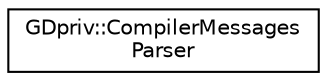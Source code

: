 digraph "Graphical Class Hierarchy"
{
  edge [fontname="Helvetica",fontsize="10",labelfontname="Helvetica",labelfontsize="10"];
  node [fontname="Helvetica",fontsize="10",shape=record];
  rankdir="LR";
  Node1 [label="GDpriv::CompilerMessages\lParser",height=0.2,width=0.4,color="black", fillcolor="white", style="filled",URL="$d9/dc6/class_g_dpriv_1_1_compiler_messages_parser.html",tooltip="Internal class to parse compiler raw output to a CompilerMessage. "];
}
